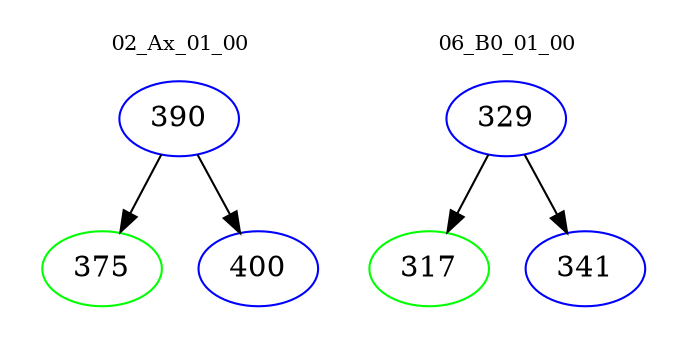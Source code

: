 digraph{
subgraph cluster_0 {
color = white
label = "02_Ax_01_00";
fontsize=10;
T0_390 [label="390", color="blue"]
T0_390 -> T0_375 [color="black"]
T0_375 [label="375", color="green"]
T0_390 -> T0_400 [color="black"]
T0_400 [label="400", color="blue"]
}
subgraph cluster_1 {
color = white
label = "06_B0_01_00";
fontsize=10;
T1_329 [label="329", color="blue"]
T1_329 -> T1_317 [color="black"]
T1_317 [label="317", color="green"]
T1_329 -> T1_341 [color="black"]
T1_341 [label="341", color="blue"]
}
}
